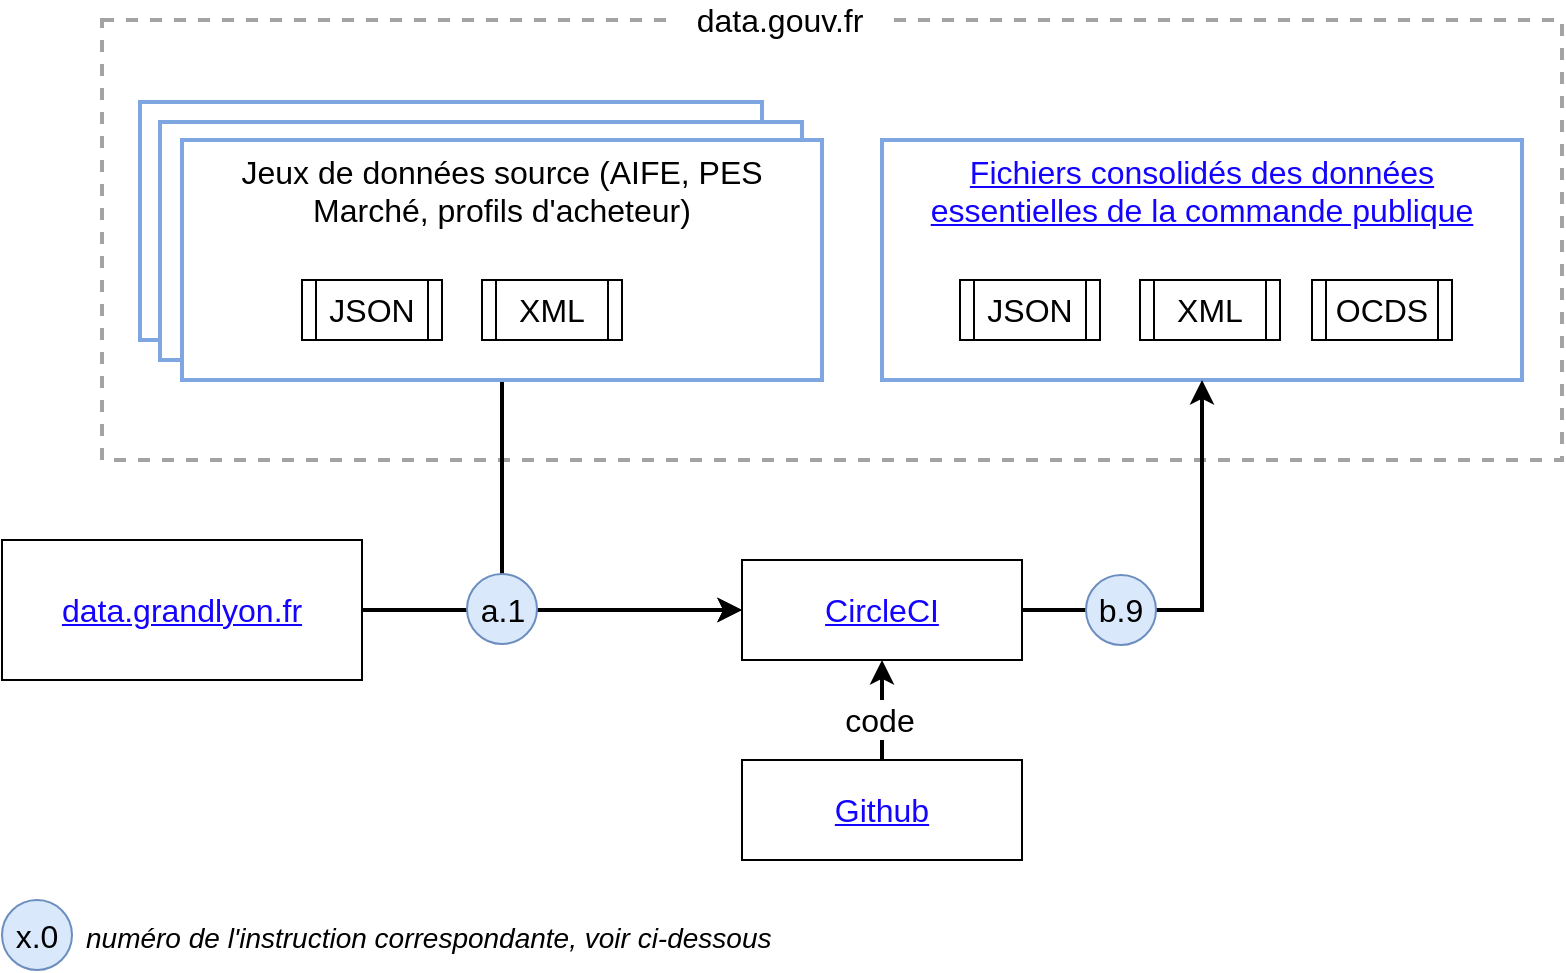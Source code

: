 <?xml version="1.0" encoding="UTF-8"?>
<mxfile version="13.6.6" type="github"><diagram id="YwVPcnQrtgQc1rpSdtJS" name="Page-1"><mxGraphModel dx="1382" dy="951" grid="1" gridSize="10" guides="1" tooltips="1" connect="1" arrows="1" fold="1" page="1" pageScale="1" pageWidth="827" pageHeight="1169" math="0" shadow="0"><root><mxCell id="0"/><mxCell id="1" parent="0"/><mxCell id="hwIMmI3QBjWFJ3wTzXhl-31" value="" style="rounded=0;whiteSpace=wrap;html=1;strokeWidth=2;fontSize=16;strokeColor=#A3A3A3;dashed=1;fillColor=none;" parent="1" vertex="1"><mxGeometry x="80" y="200" width="730" height="220" as="geometry"/></mxCell><UserObject label="&lt;font style=&quot;font-size: 16px;&quot; color=&quot;#1303FF&quot;&gt;&lt;u style=&quot;font-size: 16px;&quot;&gt;Fichiers consolidés des données essentielles de la commande publique&lt;/u&gt;&lt;/font&gt;" link="https://www.data.gouv.fr/fr/datasets/5cd57bf68b4c4179299eb0e9/" id="hwIMmI3QBjWFJ3wTzXhl-1"><mxCell style="rounded=0;whiteSpace=wrap;html=1;verticalAlign=top;strokeWidth=2;strokeColor=#7EA6E0;fontSize=16;" parent="1" vertex="1"><mxGeometry x="470" y="260" width="320" height="120" as="geometry"/></mxCell></UserObject><mxCell id="hwIMmI3QBjWFJ3wTzXhl-15" style="edgeStyle=orthogonalEdgeStyle;rounded=0;orthogonalLoop=1;jettySize=auto;html=1;fontSize=16;entryX=0.5;entryY=1;entryDx=0;entryDy=0;exitX=1;exitY=0.5;exitDx=0;exitDy=0;strokeWidth=2;" parent="1" source="hwIMmI3QBjWFJ3wTzXhl-2" target="hwIMmI3QBjWFJ3wTzXhl-1" edge="1"><mxGeometry relative="1" as="geometry"><mxPoint x="500" y="320" as="targetPoint"/></mxGeometry></mxCell><UserObject label="&lt;div style=&quot;font-size: 16px;&quot;&gt;&lt;font style=&quot;font-size: 16px;&quot; color=&quot;#1303FF&quot;&gt;&lt;u style=&quot;font-size: 16px;&quot;&gt;CircleCI&lt;/u&gt;&lt;/font&gt;&lt;/div&gt;" link="https://circleci.com/gh/139bercy/decp-rama" id="hwIMmI3QBjWFJ3wTzXhl-2"><mxCell style="rounded=0;whiteSpace=wrap;html=1;fontSize=16;" parent="1" vertex="1"><mxGeometry x="400" y="470" width="140" height="50" as="geometry"/></mxCell></UserObject><mxCell id="hwIMmI3QBjWFJ3wTzXhl-7" value="" style="rounded=0;whiteSpace=wrap;html=1;strokeWidth=2;strokeColor=#7EA6E0;fontSize=16;" parent="1" vertex="1"><mxGeometry x="99" y="241" width="311" height="119" as="geometry"/></mxCell><mxCell id="hwIMmI3QBjWFJ3wTzXhl-10" value="" style="rounded=0;whiteSpace=wrap;html=1;strokeWidth=2;strokeColor=#7EA6E0;fontSize=16;" parent="1" vertex="1"><mxGeometry x="109" y="251" width="321" height="119" as="geometry"/></mxCell><mxCell id="hwIMmI3QBjWFJ3wTzXhl-13" style="edgeStyle=orthogonalEdgeStyle;rounded=0;orthogonalLoop=1;jettySize=auto;html=1;entryX=0;entryY=0.5;entryDx=0;entryDy=0;fontSize=16;exitX=0.5;exitY=1;exitDx=0;exitDy=0;strokeWidth=2;" parent="1" source="hwIMmI3QBjWFJ3wTzXhl-11" target="hwIMmI3QBjWFJ3wTzXhl-2" edge="1"><mxGeometry relative="1" as="geometry"><mxPoint x="280" y="410" as="sourcePoint"/><Array as="points"><mxPoint x="280" y="495"/></Array></mxGeometry></mxCell><mxCell id="hwIMmI3QBjWFJ3wTzXhl-11" value="Jeux de données source (AIFE, PES Marché, profils d'acheteur)" style="rounded=0;whiteSpace=wrap;html=1;verticalAlign=top;strokeWidth=2;strokeColor=#7EA6E0;fontSize=16;" parent="1" vertex="1"><mxGeometry x="120" y="260" width="320" height="120" as="geometry"/></mxCell><mxCell id="hwIMmI3QBjWFJ3wTzXhl-19" value="&lt;font style=&quot;font-size: 16px;&quot;&gt;JSON&lt;/font&gt;" style="shape=process;whiteSpace=wrap;html=1;backgroundOutline=1;fontSize=16;" parent="1" vertex="1"><mxGeometry x="180" y="330" width="70" height="30" as="geometry"/></mxCell><mxCell id="hwIMmI3QBjWFJ3wTzXhl-20" value="&lt;font style=&quot;font-size: 16px;&quot;&gt;XML&lt;/font&gt;" style="shape=process;whiteSpace=wrap;html=1;backgroundOutline=1;fontSize=16;" parent="1" vertex="1"><mxGeometry x="270" y="330" width="70" height="30" as="geometry"/></mxCell><mxCell id="hwIMmI3QBjWFJ3wTzXhl-21" value="&lt;font style=&quot;font-size: 16px;&quot;&gt;JSON&lt;/font&gt;" style="shape=process;whiteSpace=wrap;html=1;backgroundOutline=1;fontSize=16;" parent="1" vertex="1"><mxGeometry x="509" y="330" width="70" height="30" as="geometry"/></mxCell><mxCell id="hwIMmI3QBjWFJ3wTzXhl-22" value="&lt;font style=&quot;font-size: 16px;&quot;&gt;XML&lt;/font&gt;" style="shape=process;whiteSpace=wrap;html=1;backgroundOutline=1;fontSize=16;" parent="1" vertex="1"><mxGeometry x="599" y="330" width="70" height="30" as="geometry"/></mxCell><mxCell id="hwIMmI3QBjWFJ3wTzXhl-23" value="&lt;font style=&quot;font-size: 16px;&quot;&gt;OCDS&lt;/font&gt;" style="shape=process;whiteSpace=wrap;html=1;backgroundOutline=1;fontSize=16;" parent="1" vertex="1"><mxGeometry x="685" y="330" width="70" height="30" as="geometry"/></mxCell><mxCell id="hwIMmI3QBjWFJ3wTzXhl-25" style="edgeStyle=orthogonalEdgeStyle;rounded=0;orthogonalLoop=1;jettySize=auto;html=1;entryX=0;entryY=0.5;entryDx=0;entryDy=0;fontSize=16;strokeWidth=2;" parent="1" source="hwIMmI3QBjWFJ3wTzXhl-24" target="hwIMmI3QBjWFJ3wTzXhl-2" edge="1"><mxGeometry relative="1" as="geometry"/></mxCell><UserObject label="&lt;font style=&quot;font-size: 16px;&quot; color=&quot;#1303FF&quot;&gt;&lt;u style=&quot;font-size: 16px;&quot;&gt;data.grandlyon.fr&lt;/u&gt;&lt;/font&gt;" link="https://data.grandlyon.com/jeux-de-donnees/marche-public-metropole-lyon/info" id="hwIMmI3QBjWFJ3wTzXhl-24"><mxCell style="rounded=0;whiteSpace=wrap;html=1;fontSize=16;" parent="1" vertex="1"><mxGeometry x="30" y="460" width="180" height="70" as="geometry"/></mxCell></UserObject><mxCell id="hwIMmI3QBjWFJ3wTzXhl-26" value="a.1" style="ellipse;whiteSpace=wrap;html=1;aspect=fixed;fontSize=16;fillColor=#dae8fc;strokeColor=#6c8ebf;" parent="1" vertex="1"><mxGeometry x="262.5" y="477" width="35" height="35" as="geometry"/></mxCell><mxCell id="hwIMmI3QBjWFJ3wTzXhl-28" value="b.9" style="ellipse;whiteSpace=wrap;html=1;aspect=fixed;fontSize=16;fillColor=#dae8fc;strokeColor=#6c8ebf;" parent="1" vertex="1"><mxGeometry x="572" y="477.5" width="35" height="35" as="geometry"/></mxCell><mxCell id="hwIMmI3QBjWFJ3wTzXhl-5" value="data.gouv.fr" style="text;html=1;strokeColor=none;align=center;verticalAlign=middle;whiteSpace=wrap;rounded=0;fontSize=16;fillColor=#ffffff;" parent="1" vertex="1"><mxGeometry x="364" y="190" width="110" height="20" as="geometry"/></mxCell><mxCell id="hwIMmI3QBjWFJ3wTzXhl-35" style="edgeStyle=orthogonalEdgeStyle;rounded=0;orthogonalLoop=1;jettySize=auto;html=1;exitX=0.5;exitY=0;exitDx=0;exitDy=0;entryX=0.5;entryY=1;entryDx=0;entryDy=0;strokeWidth=2;fontSize=16;" parent="1" source="hwIMmI3QBjWFJ3wTzXhl-34" target="hwIMmI3QBjWFJ3wTzXhl-2" edge="1"><mxGeometry relative="1" as="geometry"/></mxCell><UserObject label="&lt;font style=&quot;font-size: 16px;&quot; color=&quot;#1303FF&quot;&gt;&lt;u style=&quot;font-size: 16px;&quot;&gt;Github&lt;/u&gt;&lt;/font&gt;" link="https://github.com/139bercy/decp-rama/" id="hwIMmI3QBjWFJ3wTzXhl-34"><mxCell style="rounded=0;whiteSpace=wrap;html=1;fontSize=16;" parent="1" vertex="1"><mxGeometry x="400" y="570" width="140" height="50" as="geometry"/></mxCell></UserObject><mxCell id="hwIMmI3QBjWFJ3wTzXhl-36" value="code" style="text;html=1;strokeColor=none;align=center;verticalAlign=middle;whiteSpace=wrap;rounded=0;dashed=1;fontSize=16;fillColor=#ffffff;" parent="1" vertex="1"><mxGeometry x="449" y="540" width="40" height="20" as="geometry"/></mxCell><mxCell id="RhvO9nnodoMTBFxERSfM-1" value="x.0" style="ellipse;whiteSpace=wrap;html=1;aspect=fixed;fontSize=16;fillColor=#dae8fc;strokeColor=#6c8ebf;" parent="1" vertex="1"><mxGeometry x="30" y="640" width="35" height="35" as="geometry"/></mxCell><mxCell id="RhvO9nnodoMTBFxERSfM-2" value="&lt;font style=&quot;font-size: 14px&quot;&gt;numéro de l'instruction correspondante, voir ci-dessous&lt;/font&gt;" style="text;html=1;strokeColor=none;align=left;verticalAlign=middle;whiteSpace=wrap;rounded=0;dashed=1;fontSize=16;fillColor=#ffffff;fontStyle=2" parent="1" vertex="1"><mxGeometry x="70" y="647.5" width="370" height="20" as="geometry"/></mxCell></root></mxGraphModel></diagram></mxfile>